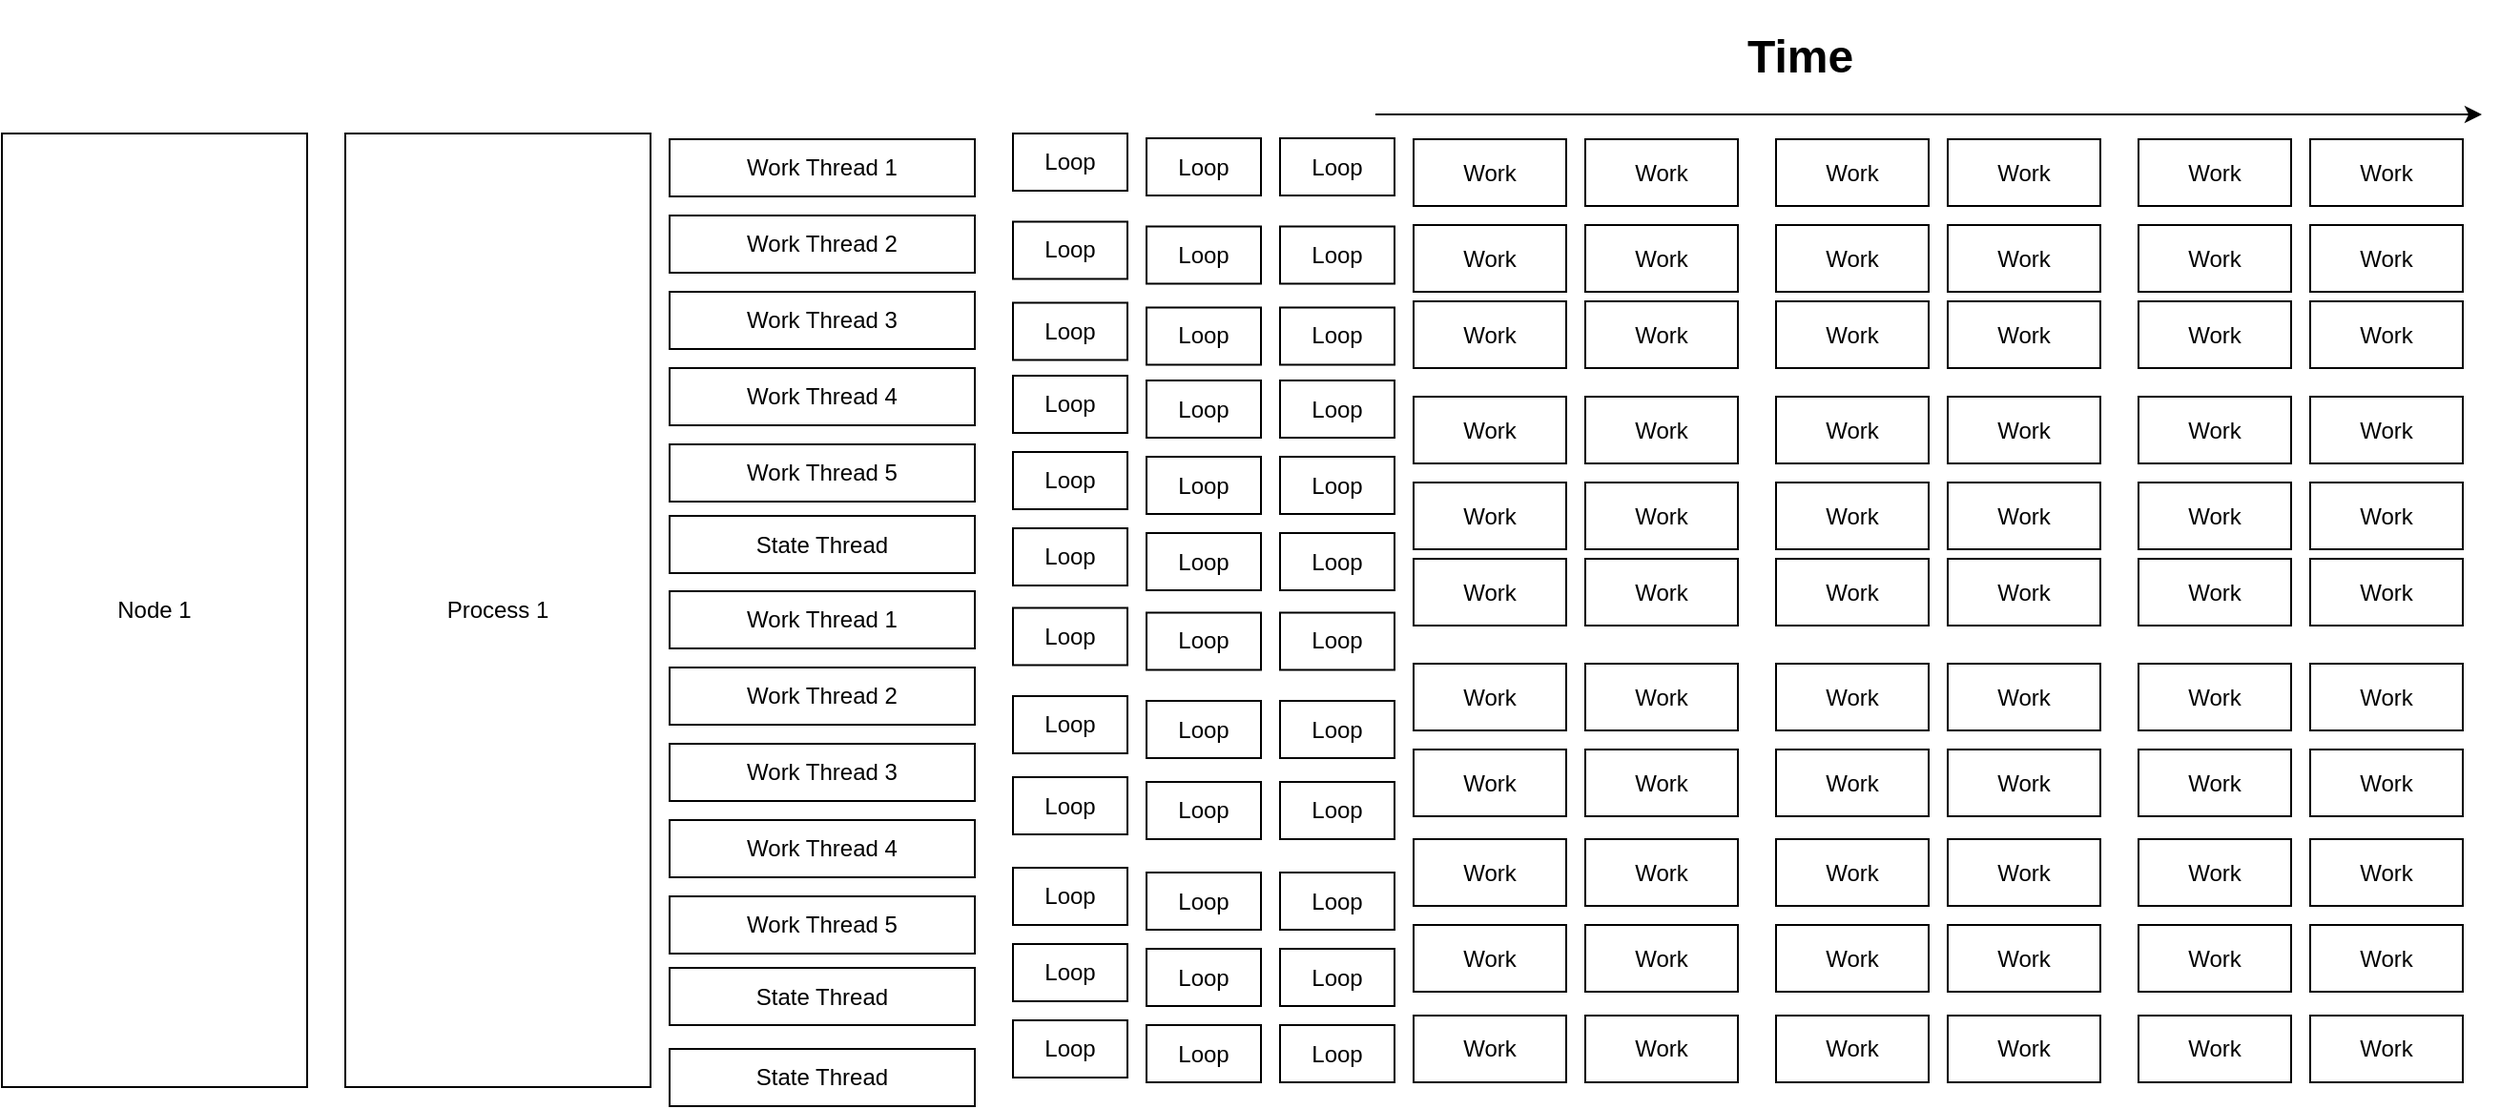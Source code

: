 <mxfile version="20.2.3" type="device"><diagram id="-Vq1d4XQYbExVFnmH7sQ" name="Page-1"><mxGraphModel dx="1422" dy="857" grid="1" gridSize="10" guides="1" tooltips="1" connect="1" arrows="1" fold="1" page="1" pageScale="1" pageWidth="2000" pageHeight="2000" math="0" shadow="0"><root><mxCell id="0"/><mxCell id="1" parent="0"/><mxCell id="LEudjHXzfeA3w03NQRn8-1" value="Process 1" style="rounded=0;whiteSpace=wrap;html=1;" parent="1" vertex="1"><mxGeometry x="190" y="80" width="160" height="500" as="geometry"/></mxCell><mxCell id="LEudjHXzfeA3w03NQRn8-2" value="Node 1" style="rounded=0;whiteSpace=wrap;html=1;" parent="1" vertex="1"><mxGeometry x="10" y="80" width="160" height="500" as="geometry"/></mxCell><mxCell id="LEudjHXzfeA3w03NQRn8-13" value="Work Thread 4" style="rounded=0;whiteSpace=wrap;html=1;" parent="1" vertex="1"><mxGeometry x="360" y="203" width="160" height="30" as="geometry"/></mxCell><mxCell id="LEudjHXzfeA3w03NQRn8-14" value="Work Thread 5" style="rounded=0;whiteSpace=wrap;html=1;" parent="1" vertex="1"><mxGeometry x="360" y="243" width="160" height="30" as="geometry"/></mxCell><mxCell id="LEudjHXzfeA3w03NQRn8-15" value="State Thread" style="rounded=0;whiteSpace=wrap;html=1;" parent="1" vertex="1"><mxGeometry x="360" y="280.5" width="160" height="30" as="geometry"/></mxCell><mxCell id="LEudjHXzfeA3w03NQRn8-20" value="Work" style="rounded=0;whiteSpace=wrap;html=1;" parent="1" vertex="1"><mxGeometry x="750" y="83" width="80" height="35" as="geometry"/></mxCell><mxCell id="LEudjHXzfeA3w03NQRn8-21" value="Work" style="rounded=0;whiteSpace=wrap;html=1;" parent="1" vertex="1"><mxGeometry x="840" y="83" width="80" height="35" as="geometry"/></mxCell><mxCell id="LEudjHXzfeA3w03NQRn8-22" value="Work" style="rounded=0;whiteSpace=wrap;html=1;" parent="1" vertex="1"><mxGeometry x="750" y="128" width="80" height="35" as="geometry"/></mxCell><mxCell id="LEudjHXzfeA3w03NQRn8-24" value="Work" style="rounded=0;whiteSpace=wrap;html=1;" parent="1" vertex="1"><mxGeometry x="840" y="128" width="80" height="35" as="geometry"/></mxCell><mxCell id="LEudjHXzfeA3w03NQRn8-25" value="Work" style="rounded=0;whiteSpace=wrap;html=1;" parent="1" vertex="1"><mxGeometry x="750" y="168" width="80" height="35" as="geometry"/></mxCell><mxCell id="LEudjHXzfeA3w03NQRn8-26" value="Work" style="rounded=0;whiteSpace=wrap;html=1;" parent="1" vertex="1"><mxGeometry x="840" y="168" width="80" height="35" as="geometry"/></mxCell><mxCell id="LEudjHXzfeA3w03NQRn8-29" value="Work" style="rounded=0;whiteSpace=wrap;html=1;" parent="1" vertex="1"><mxGeometry x="750" y="218" width="80" height="35" as="geometry"/></mxCell><mxCell id="LEudjHXzfeA3w03NQRn8-30" value="Work" style="rounded=0;whiteSpace=wrap;html=1;" parent="1" vertex="1"><mxGeometry x="840" y="218" width="80" height="35" as="geometry"/></mxCell><mxCell id="LEudjHXzfeA3w03NQRn8-31" value="Work" style="rounded=0;whiteSpace=wrap;html=1;" parent="1" vertex="1"><mxGeometry x="750" y="263" width="80" height="35" as="geometry"/></mxCell><mxCell id="LEudjHXzfeA3w03NQRn8-32" value="Work" style="rounded=0;whiteSpace=wrap;html=1;" parent="1" vertex="1"><mxGeometry x="840" y="263" width="80" height="35" as="geometry"/></mxCell><mxCell id="LEudjHXzfeA3w03NQRn8-33" value="Work" style="rounded=0;whiteSpace=wrap;html=1;" parent="1" vertex="1"><mxGeometry x="750" y="303" width="80" height="35" as="geometry"/></mxCell><mxCell id="LEudjHXzfeA3w03NQRn8-34" value="Work" style="rounded=0;whiteSpace=wrap;html=1;" parent="1" vertex="1"><mxGeometry x="840" y="303" width="80" height="35" as="geometry"/></mxCell><mxCell id="LEudjHXzfeA3w03NQRn8-35" value="Work" style="rounded=0;whiteSpace=wrap;html=1;" parent="1" vertex="1"><mxGeometry x="750" y="358" width="80" height="35" as="geometry"/></mxCell><mxCell id="LEudjHXzfeA3w03NQRn8-36" value="Work" style="rounded=0;whiteSpace=wrap;html=1;" parent="1" vertex="1"><mxGeometry x="840" y="358" width="80" height="35" as="geometry"/></mxCell><mxCell id="LEudjHXzfeA3w03NQRn8-37" value="Work" style="rounded=0;whiteSpace=wrap;html=1;" parent="1" vertex="1"><mxGeometry x="750" y="403" width="80" height="35" as="geometry"/></mxCell><mxCell id="LEudjHXzfeA3w03NQRn8-38" value="Work" style="rounded=0;whiteSpace=wrap;html=1;" parent="1" vertex="1"><mxGeometry x="840" y="403" width="80" height="35" as="geometry"/></mxCell><mxCell id="LEudjHXzfeA3w03NQRn8-47" value="Work" style="rounded=0;whiteSpace=wrap;html=1;" parent="1" vertex="1"><mxGeometry x="940" y="83" width="80" height="35" as="geometry"/></mxCell><mxCell id="LEudjHXzfeA3w03NQRn8-48" value="Work" style="rounded=0;whiteSpace=wrap;html=1;" parent="1" vertex="1"><mxGeometry x="1030" y="83" width="80" height="35" as="geometry"/></mxCell><mxCell id="LEudjHXzfeA3w03NQRn8-49" value="Work" style="rounded=0;whiteSpace=wrap;html=1;" parent="1" vertex="1"><mxGeometry x="940" y="128" width="80" height="35" as="geometry"/></mxCell><mxCell id="LEudjHXzfeA3w03NQRn8-50" value="Work" style="rounded=0;whiteSpace=wrap;html=1;" parent="1" vertex="1"><mxGeometry x="1030" y="128" width="80" height="35" as="geometry"/></mxCell><mxCell id="LEudjHXzfeA3w03NQRn8-51" value="Work" style="rounded=0;whiteSpace=wrap;html=1;" parent="1" vertex="1"><mxGeometry x="940" y="168" width="80" height="35" as="geometry"/></mxCell><mxCell id="LEudjHXzfeA3w03NQRn8-52" value="Work" style="rounded=0;whiteSpace=wrap;html=1;" parent="1" vertex="1"><mxGeometry x="1030" y="168" width="80" height="35" as="geometry"/></mxCell><mxCell id="LEudjHXzfeA3w03NQRn8-53" value="Work" style="rounded=0;whiteSpace=wrap;html=1;" parent="1" vertex="1"><mxGeometry x="940" y="218" width="80" height="35" as="geometry"/></mxCell><mxCell id="LEudjHXzfeA3w03NQRn8-54" value="Work" style="rounded=0;whiteSpace=wrap;html=1;" parent="1" vertex="1"><mxGeometry x="1030" y="218" width="80" height="35" as="geometry"/></mxCell><mxCell id="LEudjHXzfeA3w03NQRn8-55" value="Work" style="rounded=0;whiteSpace=wrap;html=1;" parent="1" vertex="1"><mxGeometry x="940" y="263" width="80" height="35" as="geometry"/></mxCell><mxCell id="LEudjHXzfeA3w03NQRn8-56" value="Work" style="rounded=0;whiteSpace=wrap;html=1;" parent="1" vertex="1"><mxGeometry x="1030" y="263" width="80" height="35" as="geometry"/></mxCell><mxCell id="LEudjHXzfeA3w03NQRn8-57" value="Work" style="rounded=0;whiteSpace=wrap;html=1;" parent="1" vertex="1"><mxGeometry x="940" y="303" width="80" height="35" as="geometry"/></mxCell><mxCell id="LEudjHXzfeA3w03NQRn8-58" value="Work" style="rounded=0;whiteSpace=wrap;html=1;" parent="1" vertex="1"><mxGeometry x="1030" y="303" width="80" height="35" as="geometry"/></mxCell><mxCell id="LEudjHXzfeA3w03NQRn8-59" value="Work" style="rounded=0;whiteSpace=wrap;html=1;" parent="1" vertex="1"><mxGeometry x="940" y="358" width="80" height="35" as="geometry"/></mxCell><mxCell id="LEudjHXzfeA3w03NQRn8-60" value="Work" style="rounded=0;whiteSpace=wrap;html=1;" parent="1" vertex="1"><mxGeometry x="1030" y="358" width="80" height="35" as="geometry"/></mxCell><mxCell id="LEudjHXzfeA3w03NQRn8-61" value="Work" style="rounded=0;whiteSpace=wrap;html=1;" parent="1" vertex="1"><mxGeometry x="940" y="403" width="80" height="35" as="geometry"/></mxCell><mxCell id="LEudjHXzfeA3w03NQRn8-62" value="Work" style="rounded=0;whiteSpace=wrap;html=1;" parent="1" vertex="1"><mxGeometry x="1030" y="403" width="80" height="35" as="geometry"/></mxCell><mxCell id="LEudjHXzfeA3w03NQRn8-71" value="Work" style="rounded=0;whiteSpace=wrap;html=1;" parent="1" vertex="1"><mxGeometry x="1130" y="83" width="80" height="35" as="geometry"/></mxCell><mxCell id="LEudjHXzfeA3w03NQRn8-72" value="Work" style="rounded=0;whiteSpace=wrap;html=1;" parent="1" vertex="1"><mxGeometry x="1220" y="83" width="80" height="35" as="geometry"/></mxCell><mxCell id="LEudjHXzfeA3w03NQRn8-73" value="Work" style="rounded=0;whiteSpace=wrap;html=1;" parent="1" vertex="1"><mxGeometry x="1130" y="128" width="80" height="35" as="geometry"/></mxCell><mxCell id="LEudjHXzfeA3w03NQRn8-74" value="Work" style="rounded=0;whiteSpace=wrap;html=1;" parent="1" vertex="1"><mxGeometry x="1220" y="128" width="80" height="35" as="geometry"/></mxCell><mxCell id="LEudjHXzfeA3w03NQRn8-75" value="Work" style="rounded=0;whiteSpace=wrap;html=1;" parent="1" vertex="1"><mxGeometry x="1130" y="168" width="80" height="35" as="geometry"/></mxCell><mxCell id="LEudjHXzfeA3w03NQRn8-76" value="Work" style="rounded=0;whiteSpace=wrap;html=1;" parent="1" vertex="1"><mxGeometry x="1220" y="168" width="80" height="35" as="geometry"/></mxCell><mxCell id="LEudjHXzfeA3w03NQRn8-77" value="Work" style="rounded=0;whiteSpace=wrap;html=1;" parent="1" vertex="1"><mxGeometry x="1130" y="218" width="80" height="35" as="geometry"/></mxCell><mxCell id="LEudjHXzfeA3w03NQRn8-78" value="Work" style="rounded=0;whiteSpace=wrap;html=1;" parent="1" vertex="1"><mxGeometry x="1220" y="218" width="80" height="35" as="geometry"/></mxCell><mxCell id="LEudjHXzfeA3w03NQRn8-79" value="Work" style="rounded=0;whiteSpace=wrap;html=1;" parent="1" vertex="1"><mxGeometry x="1130" y="263" width="80" height="35" as="geometry"/></mxCell><mxCell id="LEudjHXzfeA3w03NQRn8-80" value="Work" style="rounded=0;whiteSpace=wrap;html=1;" parent="1" vertex="1"><mxGeometry x="1220" y="263" width="80" height="35" as="geometry"/></mxCell><mxCell id="LEudjHXzfeA3w03NQRn8-81" value="Work" style="rounded=0;whiteSpace=wrap;html=1;" parent="1" vertex="1"><mxGeometry x="1130" y="303" width="80" height="35" as="geometry"/></mxCell><mxCell id="LEudjHXzfeA3w03NQRn8-82" value="Work" style="rounded=0;whiteSpace=wrap;html=1;" parent="1" vertex="1"><mxGeometry x="1220" y="303" width="80" height="35" as="geometry"/></mxCell><mxCell id="LEudjHXzfeA3w03NQRn8-83" value="Work" style="rounded=0;whiteSpace=wrap;html=1;" parent="1" vertex="1"><mxGeometry x="1130" y="358" width="80" height="35" as="geometry"/></mxCell><mxCell id="LEudjHXzfeA3w03NQRn8-84" value="Work" style="rounded=0;whiteSpace=wrap;html=1;" parent="1" vertex="1"><mxGeometry x="1220" y="358" width="80" height="35" as="geometry"/></mxCell><mxCell id="LEudjHXzfeA3w03NQRn8-85" value="Work" style="rounded=0;whiteSpace=wrap;html=1;" parent="1" vertex="1"><mxGeometry x="1130" y="403" width="80" height="35" as="geometry"/></mxCell><mxCell id="LEudjHXzfeA3w03NQRn8-86" value="Work" style="rounded=0;whiteSpace=wrap;html=1;" parent="1" vertex="1"><mxGeometry x="1220" y="403" width="80" height="35" as="geometry"/></mxCell><mxCell id="LEudjHXzfeA3w03NQRn8-95" value="" style="endArrow=classic;html=1;rounded=0;" parent="1" edge="1"><mxGeometry width="50" height="50" relative="1" as="geometry"><mxPoint x="730" y="70" as="sourcePoint"/><mxPoint x="1310" y="70" as="targetPoint"/></mxGeometry></mxCell><mxCell id="LEudjHXzfeA3w03NQRn8-96" value="&lt;h1&gt;Time&lt;/h1&gt;" style="text;html=1;strokeColor=none;fillColor=none;spacing=5;spacingTop=-20;whiteSpace=wrap;overflow=hidden;rounded=0;" parent="1" vertex="1"><mxGeometry x="920" y="20" width="190" height="40" as="geometry"/></mxCell><mxCell id="t0QDdgKE41iDFojtnPYu-10" value="Loop" style="rounded=0;whiteSpace=wrap;html=1;" parent="1" vertex="1"><mxGeometry x="540" y="328.75" width="60" height="30" as="geometry"/></mxCell><mxCell id="t0QDdgKE41iDFojtnPYu-11" value="Loop" style="rounded=0;whiteSpace=wrap;html=1;" parent="1" vertex="1"><mxGeometry x="610" y="331.25" width="60" height="30" as="geometry"/></mxCell><mxCell id="t0QDdgKE41iDFojtnPYu-12" value="Loop" style="rounded=0;whiteSpace=wrap;html=1;" parent="1" vertex="1"><mxGeometry x="680" y="331.25" width="60" height="30" as="geometry"/></mxCell><mxCell id="t0QDdgKE41iDFojtnPYu-13" value="Loop" style="rounded=0;whiteSpace=wrap;html=1;" parent="1" vertex="1"><mxGeometry x="540" y="375" width="60" height="30" as="geometry"/></mxCell><mxCell id="t0QDdgKE41iDFojtnPYu-14" value="Loop" style="rounded=0;whiteSpace=wrap;html=1;" parent="1" vertex="1"><mxGeometry x="610" y="377.5" width="60" height="30" as="geometry"/></mxCell><mxCell id="t0QDdgKE41iDFojtnPYu-15" value="Loop" style="rounded=0;whiteSpace=wrap;html=1;" parent="1" vertex="1"><mxGeometry x="680" y="377.5" width="60" height="30" as="geometry"/></mxCell><mxCell id="t0QDdgKE41iDFojtnPYu-16" value="Loop" style="rounded=0;whiteSpace=wrap;html=1;" parent="1" vertex="1"><mxGeometry x="540" y="417.5" width="60" height="30" as="geometry"/></mxCell><mxCell id="t0QDdgKE41iDFojtnPYu-17" value="Loop" style="rounded=0;whiteSpace=wrap;html=1;" parent="1" vertex="1"><mxGeometry x="610" y="420" width="60" height="30" as="geometry"/></mxCell><mxCell id="t0QDdgKE41iDFojtnPYu-18" value="Loop" style="rounded=0;whiteSpace=wrap;html=1;" parent="1" vertex="1"><mxGeometry x="680" y="420" width="60" height="30" as="geometry"/></mxCell><mxCell id="t0QDdgKE41iDFojtnPYu-19" value="Loop" style="rounded=0;whiteSpace=wrap;html=1;" parent="1" vertex="1"><mxGeometry x="540" y="465" width="60" height="30" as="geometry"/></mxCell><mxCell id="t0QDdgKE41iDFojtnPYu-20" value="Loop" style="rounded=0;whiteSpace=wrap;html=1;" parent="1" vertex="1"><mxGeometry x="610" y="467.5" width="60" height="30" as="geometry"/></mxCell><mxCell id="t0QDdgKE41iDFojtnPYu-21" value="Loop" style="rounded=0;whiteSpace=wrap;html=1;" parent="1" vertex="1"><mxGeometry x="680" y="467.5" width="60" height="30" as="geometry"/></mxCell><mxCell id="t0QDdgKE41iDFojtnPYu-22" value="Loop" style="rounded=0;whiteSpace=wrap;html=1;" parent="1" vertex="1"><mxGeometry x="540" y="505" width="60" height="30" as="geometry"/></mxCell><mxCell id="t0QDdgKE41iDFojtnPYu-23" value="Loop" style="rounded=0;whiteSpace=wrap;html=1;" parent="1" vertex="1"><mxGeometry x="610" y="507.5" width="60" height="30" as="geometry"/></mxCell><mxCell id="t0QDdgKE41iDFojtnPYu-24" value="Loop" style="rounded=0;whiteSpace=wrap;html=1;" parent="1" vertex="1"><mxGeometry x="680" y="507.5" width="60" height="30" as="geometry"/></mxCell><mxCell id="t0QDdgKE41iDFojtnPYu-25" value="Loop" style="rounded=0;whiteSpace=wrap;html=1;" parent="1" vertex="1"><mxGeometry x="540" y="545" width="60" height="30" as="geometry"/></mxCell><mxCell id="t0QDdgKE41iDFojtnPYu-26" value="Loop" style="rounded=0;whiteSpace=wrap;html=1;" parent="1" vertex="1"><mxGeometry x="610" y="547.5" width="60" height="30" as="geometry"/></mxCell><mxCell id="t0QDdgKE41iDFojtnPYu-27" value="Loop" style="rounded=0;whiteSpace=wrap;html=1;" parent="1" vertex="1"><mxGeometry x="680" y="547.5" width="60" height="30" as="geometry"/></mxCell><mxCell id="3cUHHCtht9UCLmpL8zQu-6" value="Work Thread 1" style="rounded=0;whiteSpace=wrap;html=1;" vertex="1" parent="1"><mxGeometry x="360" y="83" width="160" height="30" as="geometry"/></mxCell><mxCell id="3cUHHCtht9UCLmpL8zQu-7" value="Work Thread 2" style="rounded=0;whiteSpace=wrap;html=1;" vertex="1" parent="1"><mxGeometry x="360" y="123" width="160" height="30" as="geometry"/></mxCell><mxCell id="3cUHHCtht9UCLmpL8zQu-13" value="Work Thread 3" style="rounded=0;whiteSpace=wrap;html=1;" vertex="1" parent="1"><mxGeometry x="360" y="163" width="160" height="30" as="geometry"/></mxCell><mxCell id="3cUHHCtht9UCLmpL8zQu-15" value="Work" style="rounded=0;whiteSpace=wrap;html=1;" vertex="1" parent="1"><mxGeometry x="750" y="450" width="80" height="35" as="geometry"/></mxCell><mxCell id="3cUHHCtht9UCLmpL8zQu-16" value="Work" style="rounded=0;whiteSpace=wrap;html=1;" vertex="1" parent="1"><mxGeometry x="840" y="450" width="80" height="35" as="geometry"/></mxCell><mxCell id="3cUHHCtht9UCLmpL8zQu-17" value="Work" style="rounded=0;whiteSpace=wrap;html=1;" vertex="1" parent="1"><mxGeometry x="750" y="495" width="80" height="35" as="geometry"/></mxCell><mxCell id="3cUHHCtht9UCLmpL8zQu-18" value="Work" style="rounded=0;whiteSpace=wrap;html=1;" vertex="1" parent="1"><mxGeometry x="840" y="495" width="80" height="35" as="geometry"/></mxCell><mxCell id="3cUHHCtht9UCLmpL8zQu-19" value="Work" style="rounded=0;whiteSpace=wrap;html=1;" vertex="1" parent="1"><mxGeometry x="940" y="450" width="80" height="35" as="geometry"/></mxCell><mxCell id="3cUHHCtht9UCLmpL8zQu-20" value="Work" style="rounded=0;whiteSpace=wrap;html=1;" vertex="1" parent="1"><mxGeometry x="1030" y="450" width="80" height="35" as="geometry"/></mxCell><mxCell id="3cUHHCtht9UCLmpL8zQu-21" value="Work" style="rounded=0;whiteSpace=wrap;html=1;" vertex="1" parent="1"><mxGeometry x="940" y="495" width="80" height="35" as="geometry"/></mxCell><mxCell id="3cUHHCtht9UCLmpL8zQu-22" value="Work" style="rounded=0;whiteSpace=wrap;html=1;" vertex="1" parent="1"><mxGeometry x="1030" y="495" width="80" height="35" as="geometry"/></mxCell><mxCell id="3cUHHCtht9UCLmpL8zQu-23" value="Work" style="rounded=0;whiteSpace=wrap;html=1;" vertex="1" parent="1"><mxGeometry x="1130" y="450" width="80" height="35" as="geometry"/></mxCell><mxCell id="3cUHHCtht9UCLmpL8zQu-24" value="Work" style="rounded=0;whiteSpace=wrap;html=1;" vertex="1" parent="1"><mxGeometry x="1220" y="450" width="80" height="35" as="geometry"/></mxCell><mxCell id="3cUHHCtht9UCLmpL8zQu-25" value="Work" style="rounded=0;whiteSpace=wrap;html=1;" vertex="1" parent="1"><mxGeometry x="1130" y="495" width="80" height="35" as="geometry"/></mxCell><mxCell id="3cUHHCtht9UCLmpL8zQu-26" value="Work" style="rounded=0;whiteSpace=wrap;html=1;" vertex="1" parent="1"><mxGeometry x="1220" y="495" width="80" height="35" as="geometry"/></mxCell><mxCell id="3cUHHCtht9UCLmpL8zQu-27" value="Work" style="rounded=0;whiteSpace=wrap;html=1;" vertex="1" parent="1"><mxGeometry x="750" y="542.5" width="80" height="35" as="geometry"/></mxCell><mxCell id="3cUHHCtht9UCLmpL8zQu-28" value="Work" style="rounded=0;whiteSpace=wrap;html=1;" vertex="1" parent="1"><mxGeometry x="840" y="542.5" width="80" height="35" as="geometry"/></mxCell><mxCell id="3cUHHCtht9UCLmpL8zQu-29" value="Work" style="rounded=0;whiteSpace=wrap;html=1;" vertex="1" parent="1"><mxGeometry x="940" y="542.5" width="80" height="35" as="geometry"/></mxCell><mxCell id="3cUHHCtht9UCLmpL8zQu-30" value="Work" style="rounded=0;whiteSpace=wrap;html=1;" vertex="1" parent="1"><mxGeometry x="1030" y="542.5" width="80" height="35" as="geometry"/></mxCell><mxCell id="3cUHHCtht9UCLmpL8zQu-31" value="Work" style="rounded=0;whiteSpace=wrap;html=1;" vertex="1" parent="1"><mxGeometry x="1130" y="542.5" width="80" height="35" as="geometry"/></mxCell><mxCell id="3cUHHCtht9UCLmpL8zQu-32" value="Work" style="rounded=0;whiteSpace=wrap;html=1;" vertex="1" parent="1"><mxGeometry x="1220" y="542.5" width="80" height="35" as="geometry"/></mxCell><mxCell id="3cUHHCtht9UCLmpL8zQu-33" value="Work Thread 4" style="rounded=0;whiteSpace=wrap;html=1;" vertex="1" parent="1"><mxGeometry x="360" y="440" width="160" height="30" as="geometry"/></mxCell><mxCell id="3cUHHCtht9UCLmpL8zQu-34" value="Work Thread 5" style="rounded=0;whiteSpace=wrap;html=1;" vertex="1" parent="1"><mxGeometry x="360" y="480" width="160" height="30" as="geometry"/></mxCell><mxCell id="3cUHHCtht9UCLmpL8zQu-35" value="State Thread" style="rounded=0;whiteSpace=wrap;html=1;" vertex="1" parent="1"><mxGeometry x="360" y="517.5" width="160" height="30" as="geometry"/></mxCell><mxCell id="3cUHHCtht9UCLmpL8zQu-36" value="Work Thread 1" style="rounded=0;whiteSpace=wrap;html=1;" vertex="1" parent="1"><mxGeometry x="360" y="320" width="160" height="30" as="geometry"/></mxCell><mxCell id="3cUHHCtht9UCLmpL8zQu-37" value="Work Thread 2" style="rounded=0;whiteSpace=wrap;html=1;" vertex="1" parent="1"><mxGeometry x="360" y="360" width="160" height="30" as="geometry"/></mxCell><mxCell id="3cUHHCtht9UCLmpL8zQu-38" value="Work Thread 3" style="rounded=0;whiteSpace=wrap;html=1;" vertex="1" parent="1"><mxGeometry x="360" y="400" width="160" height="30" as="geometry"/></mxCell><mxCell id="3cUHHCtht9UCLmpL8zQu-39" value="Loop" style="rounded=0;whiteSpace=wrap;html=1;" vertex="1" parent="1"><mxGeometry x="540" y="80" width="60" height="30" as="geometry"/></mxCell><mxCell id="3cUHHCtht9UCLmpL8zQu-40" value="Loop" style="rounded=0;whiteSpace=wrap;html=1;" vertex="1" parent="1"><mxGeometry x="610" y="82.5" width="60" height="30" as="geometry"/></mxCell><mxCell id="3cUHHCtht9UCLmpL8zQu-41" value="Loop" style="rounded=0;whiteSpace=wrap;html=1;" vertex="1" parent="1"><mxGeometry x="680" y="82.5" width="60" height="30" as="geometry"/></mxCell><mxCell id="3cUHHCtht9UCLmpL8zQu-42" value="Loop" style="rounded=0;whiteSpace=wrap;html=1;" vertex="1" parent="1"><mxGeometry x="540" y="126.25" width="60" height="30" as="geometry"/></mxCell><mxCell id="3cUHHCtht9UCLmpL8zQu-43" value="Loop" style="rounded=0;whiteSpace=wrap;html=1;" vertex="1" parent="1"><mxGeometry x="610" y="128.75" width="60" height="30" as="geometry"/></mxCell><mxCell id="3cUHHCtht9UCLmpL8zQu-44" value="Loop" style="rounded=0;whiteSpace=wrap;html=1;" vertex="1" parent="1"><mxGeometry x="680" y="128.75" width="60" height="30" as="geometry"/></mxCell><mxCell id="3cUHHCtht9UCLmpL8zQu-45" value="Loop" style="rounded=0;whiteSpace=wrap;html=1;" vertex="1" parent="1"><mxGeometry x="540" y="168.75" width="60" height="30" as="geometry"/></mxCell><mxCell id="3cUHHCtht9UCLmpL8zQu-46" value="Loop" style="rounded=0;whiteSpace=wrap;html=1;" vertex="1" parent="1"><mxGeometry x="610" y="171.25" width="60" height="30" as="geometry"/></mxCell><mxCell id="3cUHHCtht9UCLmpL8zQu-47" value="Loop" style="rounded=0;whiteSpace=wrap;html=1;" vertex="1" parent="1"><mxGeometry x="680" y="171.25" width="60" height="30" as="geometry"/></mxCell><mxCell id="3cUHHCtht9UCLmpL8zQu-48" value="Loop" style="rounded=0;whiteSpace=wrap;html=1;" vertex="1" parent="1"><mxGeometry x="540" y="207" width="60" height="30" as="geometry"/></mxCell><mxCell id="3cUHHCtht9UCLmpL8zQu-49" value="Loop" style="rounded=0;whiteSpace=wrap;html=1;" vertex="1" parent="1"><mxGeometry x="610" y="209.5" width="60" height="30" as="geometry"/></mxCell><mxCell id="3cUHHCtht9UCLmpL8zQu-50" value="Loop" style="rounded=0;whiteSpace=wrap;html=1;" vertex="1" parent="1"><mxGeometry x="680" y="209.5" width="60" height="30" as="geometry"/></mxCell><mxCell id="3cUHHCtht9UCLmpL8zQu-51" value="Loop" style="rounded=0;whiteSpace=wrap;html=1;" vertex="1" parent="1"><mxGeometry x="540" y="247" width="60" height="30" as="geometry"/></mxCell><mxCell id="3cUHHCtht9UCLmpL8zQu-52" value="Loop" style="rounded=0;whiteSpace=wrap;html=1;" vertex="1" parent="1"><mxGeometry x="610" y="249.5" width="60" height="30" as="geometry"/></mxCell><mxCell id="3cUHHCtht9UCLmpL8zQu-53" value="Loop" style="rounded=0;whiteSpace=wrap;html=1;" vertex="1" parent="1"><mxGeometry x="680" y="249.5" width="60" height="30" as="geometry"/></mxCell><mxCell id="3cUHHCtht9UCLmpL8zQu-54" value="Loop" style="rounded=0;whiteSpace=wrap;html=1;" vertex="1" parent="1"><mxGeometry x="540" y="287" width="60" height="30" as="geometry"/></mxCell><mxCell id="3cUHHCtht9UCLmpL8zQu-55" value="Loop" style="rounded=0;whiteSpace=wrap;html=1;" vertex="1" parent="1"><mxGeometry x="610" y="289.5" width="60" height="30" as="geometry"/></mxCell><mxCell id="3cUHHCtht9UCLmpL8zQu-56" value="Loop" style="rounded=0;whiteSpace=wrap;html=1;" vertex="1" parent="1"><mxGeometry x="680" y="289.5" width="60" height="30" as="geometry"/></mxCell><mxCell id="3cUHHCtht9UCLmpL8zQu-57" value="State Thread" style="rounded=0;whiteSpace=wrap;html=1;" vertex="1" parent="1"><mxGeometry x="360" y="560" width="160" height="30" as="geometry"/></mxCell></root></mxGraphModel></diagram></mxfile>